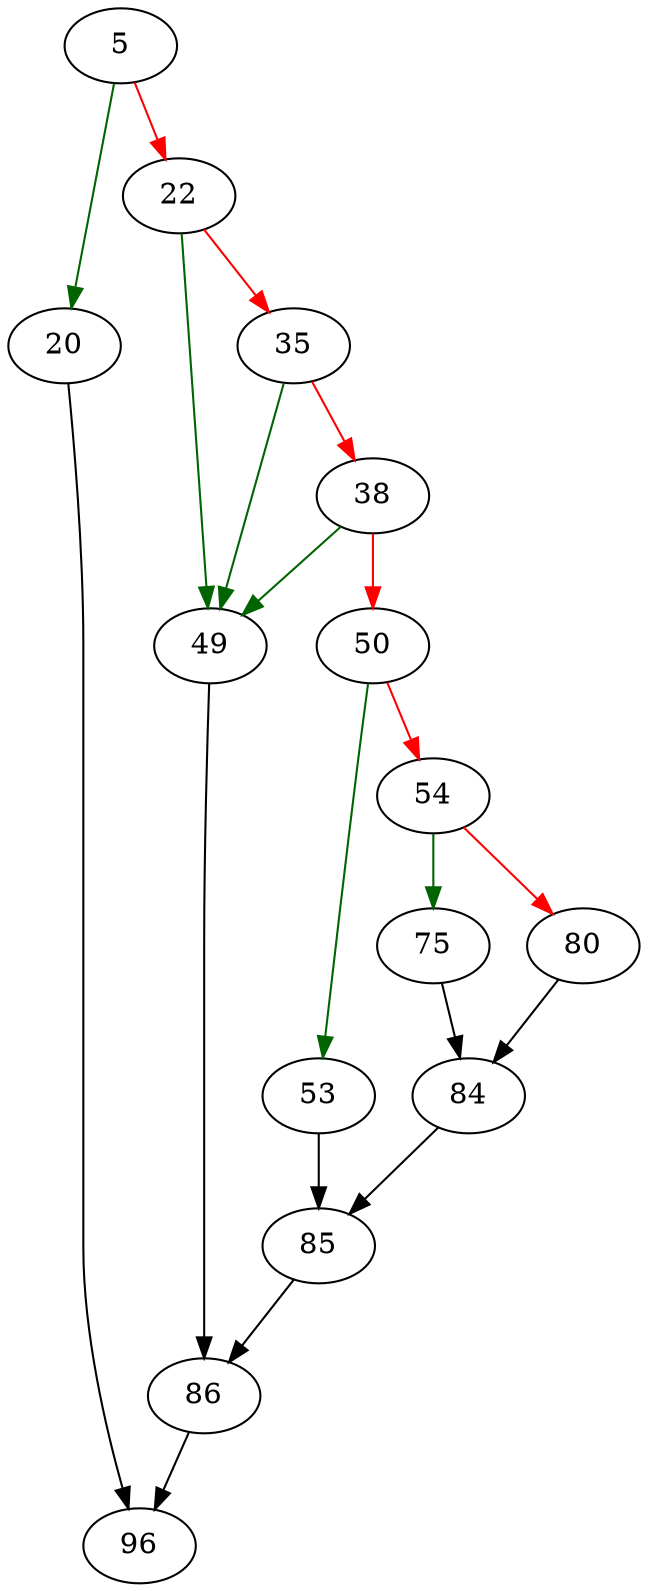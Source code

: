 strict digraph "blobReadWrite" {
	// Node definitions.
	5 [entry=true];
	20;
	22;
	96;
	49;
	35;
	38;
	50;
	86;
	53;
	54;
	85;
	75;
	80;
	84;

	// Edge definitions.
	5 -> 20 [
		color=darkgreen
		cond=true
	];
	5 -> 22 [
		color=red
		cond=false
	];
	20 -> 96;
	22 -> 49 [
		color=darkgreen
		cond=true
	];
	22 -> 35 [
		color=red
		cond=false
	];
	49 -> 86;
	35 -> 49 [
		color=darkgreen
		cond=true
	];
	35 -> 38 [
		color=red
		cond=false
	];
	38 -> 49 [
		color=darkgreen
		cond=true
	];
	38 -> 50 [
		color=red
		cond=false
	];
	50 -> 53 [
		color=darkgreen
		cond=true
	];
	50 -> 54 [
		color=red
		cond=false
	];
	86 -> 96;
	53 -> 85;
	54 -> 75 [
		color=darkgreen
		cond=true
	];
	54 -> 80 [
		color=red
		cond=false
	];
	85 -> 86;
	75 -> 84;
	80 -> 84;
	84 -> 85;
}
